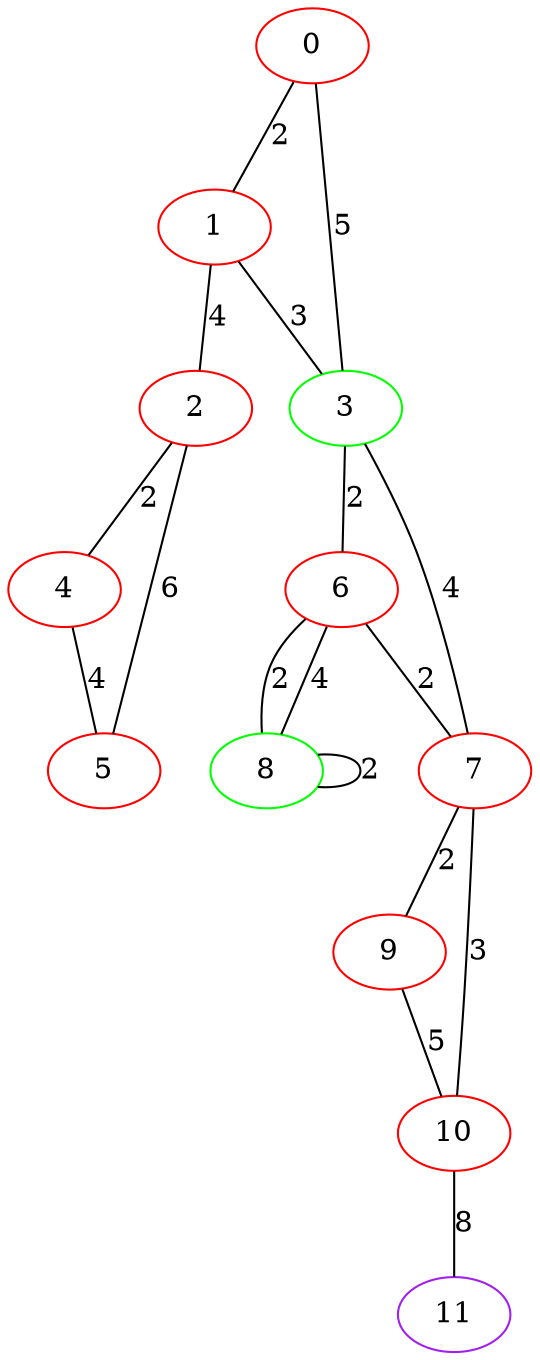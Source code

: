 graph "" {
0 [color=red, weight=1];
1 [color=red, weight=1];
2 [color=red, weight=1];
3 [color=green, weight=2];
4 [color=red, weight=1];
5 [color=red, weight=1];
6 [color=red, weight=1];
7 [color=red, weight=1];
8 [color=green, weight=2];
9 [color=red, weight=1];
10 [color=red, weight=1];
11 [color=purple, weight=4];
0 -- 1  [key=0, label=2];
0 -- 3  [key=0, label=5];
1 -- 2  [key=0, label=4];
1 -- 3  [key=0, label=3];
2 -- 4  [key=0, label=2];
2 -- 5  [key=0, label=6];
3 -- 6  [key=0, label=2];
3 -- 7  [key=0, label=4];
4 -- 5  [key=0, label=4];
6 -- 8  [key=0, label=2];
6 -- 8  [key=1, label=4];
6 -- 7  [key=0, label=2];
7 -- 9  [key=0, label=2];
7 -- 10  [key=0, label=3];
8 -- 8  [key=0, label=2];
9 -- 10  [key=0, label=5];
10 -- 11  [key=0, label=8];
}
